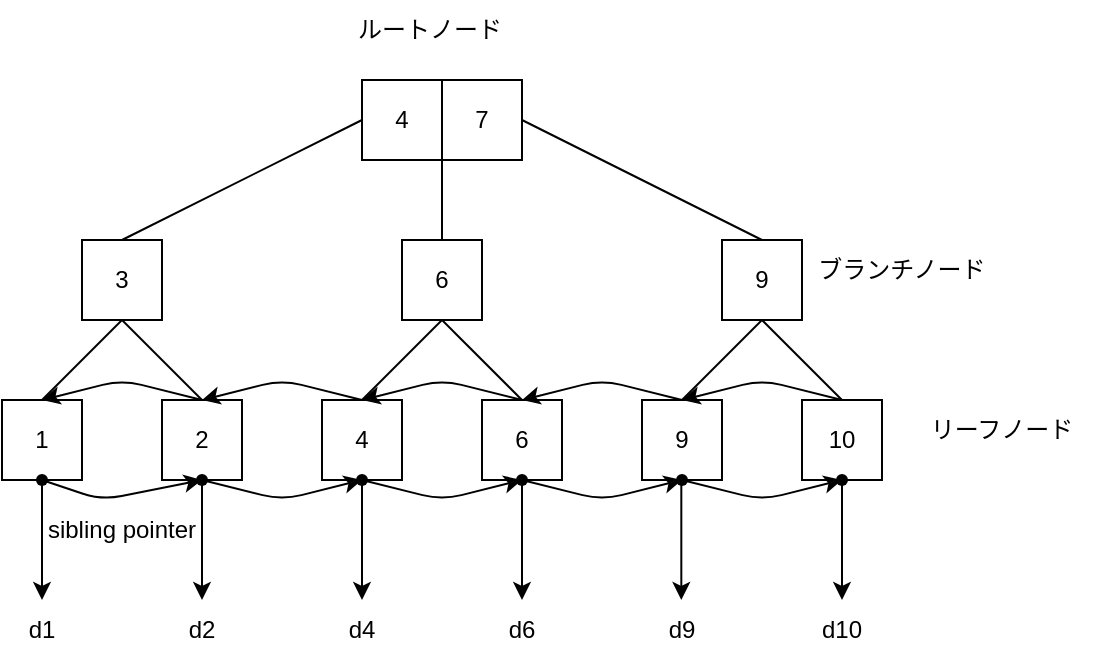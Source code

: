 <mxfile>
    <diagram id="GTHjB7Vr7Y0sIgGP5qa6" name="ページ1">
        <mxGraphModel dx="956" dy="376" grid="1" gridSize="10" guides="1" tooltips="1" connect="1" arrows="1" fold="1" page="1" pageScale="1" pageWidth="827" pageHeight="1169" background="#ffffff" math="0" shadow="0">
            <root>
                <mxCell id="0"/>
                <mxCell id="1" parent="0"/>
                <mxCell id="2" value="4" style="whiteSpace=wrap;html=1;aspect=fixed;" vertex="1" parent="1">
                    <mxGeometry x="340" y="80" width="40" height="40" as="geometry"/>
                </mxCell>
                <mxCell id="3" value="7" style="whiteSpace=wrap;html=1;aspect=fixed;" vertex="1" parent="1">
                    <mxGeometry x="380" y="80" width="40" height="40" as="geometry"/>
                </mxCell>
                <mxCell id="6" value="3" style="whiteSpace=wrap;html=1;aspect=fixed;" vertex="1" parent="1">
                    <mxGeometry x="200" y="160" width="40" height="40" as="geometry"/>
                </mxCell>
                <mxCell id="7" value="6" style="whiteSpace=wrap;html=1;aspect=fixed;" vertex="1" parent="1">
                    <mxGeometry x="360" y="160" width="40" height="40" as="geometry"/>
                </mxCell>
                <mxCell id="8" value="9" style="whiteSpace=wrap;html=1;aspect=fixed;" vertex="1" parent="1">
                    <mxGeometry x="520" y="160" width="40" height="40" as="geometry"/>
                </mxCell>
                <mxCell id="9" value="1" style="whiteSpace=wrap;html=1;aspect=fixed;" vertex="1" parent="1">
                    <mxGeometry x="160" y="240" width="40" height="40" as="geometry"/>
                </mxCell>
                <mxCell id="10" value="2" style="whiteSpace=wrap;html=1;aspect=fixed;" vertex="1" parent="1">
                    <mxGeometry x="240" y="240" width="40" height="40" as="geometry"/>
                </mxCell>
                <mxCell id="11" value="4" style="whiteSpace=wrap;html=1;aspect=fixed;" vertex="1" parent="1">
                    <mxGeometry x="320" y="240" width="40" height="40" as="geometry"/>
                </mxCell>
                <mxCell id="12" value="6" style="whiteSpace=wrap;html=1;aspect=fixed;" vertex="1" parent="1">
                    <mxGeometry x="400" y="240" width="40" height="40" as="geometry"/>
                </mxCell>
                <mxCell id="13" value="9" style="whiteSpace=wrap;html=1;aspect=fixed;" vertex="1" parent="1">
                    <mxGeometry x="480" y="240" width="40" height="40" as="geometry"/>
                </mxCell>
                <mxCell id="14" value="10" style="whiteSpace=wrap;html=1;aspect=fixed;" vertex="1" parent="1">
                    <mxGeometry x="560" y="240" width="40" height="40" as="geometry"/>
                </mxCell>
                <mxCell id="15" value="" style="endArrow=none;html=1;exitX=0.5;exitY=0;exitDx=0;exitDy=0;" edge="1" parent="1" source="6">
                    <mxGeometry width="50" height="50" relative="1" as="geometry">
                        <mxPoint x="290" y="150" as="sourcePoint"/>
                        <mxPoint x="340" y="100" as="targetPoint"/>
                    </mxGeometry>
                </mxCell>
                <mxCell id="16" value="" style="endArrow=none;html=1;exitX=0.5;exitY=0;exitDx=0;exitDy=0;entryX=1;entryY=0.5;entryDx=0;entryDy=0;" edge="1" parent="1" source="8" target="3">
                    <mxGeometry width="50" height="50" relative="1" as="geometry">
                        <mxPoint x="230" y="170" as="sourcePoint"/>
                        <mxPoint x="350" y="110" as="targetPoint"/>
                    </mxGeometry>
                </mxCell>
                <mxCell id="17" value="" style="endArrow=none;html=1;exitX=0.5;exitY=0;exitDx=0;exitDy=0;entryX=1;entryY=1;entryDx=0;entryDy=0;" edge="1" parent="1" source="7" target="2">
                    <mxGeometry width="50" height="50" relative="1" as="geometry">
                        <mxPoint x="240" y="180" as="sourcePoint"/>
                        <mxPoint x="360" y="120" as="targetPoint"/>
                    </mxGeometry>
                </mxCell>
                <mxCell id="18" value="" style="endArrow=none;html=1;exitX=0.5;exitY=0;exitDx=0;exitDy=0;entryX=0.5;entryY=1;entryDx=0;entryDy=0;" edge="1" parent="1" source="9" target="6">
                    <mxGeometry width="50" height="50" relative="1" as="geometry">
                        <mxPoint x="390" y="170" as="sourcePoint"/>
                        <mxPoint x="390" y="130" as="targetPoint"/>
                    </mxGeometry>
                </mxCell>
                <mxCell id="19" value="" style="endArrow=none;html=1;exitX=0.5;exitY=0;exitDx=0;exitDy=0;" edge="1" parent="1" source="10">
                    <mxGeometry width="50" height="50" relative="1" as="geometry">
                        <mxPoint x="190" y="250" as="sourcePoint"/>
                        <mxPoint x="220" y="200" as="targetPoint"/>
                    </mxGeometry>
                </mxCell>
                <mxCell id="20" value="" style="endArrow=none;html=1;exitX=0.5;exitY=0;exitDx=0;exitDy=0;entryX=0.5;entryY=1;entryDx=0;entryDy=0;" edge="1" parent="1" source="14" target="8">
                    <mxGeometry width="50" height="50" relative="1" as="geometry">
                        <mxPoint x="690" y="230" as="sourcePoint"/>
                        <mxPoint x="650" y="190" as="targetPoint"/>
                    </mxGeometry>
                </mxCell>
                <mxCell id="21" value="" style="endArrow=none;html=1;exitX=0.5;exitY=0;exitDx=0;exitDy=0;entryX=0.5;entryY=1;entryDx=0;entryDy=0;" edge="1" parent="1" source="13" target="8">
                    <mxGeometry width="50" height="50" relative="1" as="geometry">
                        <mxPoint x="550" y="260" as="sourcePoint"/>
                        <mxPoint x="510" y="220" as="targetPoint"/>
                    </mxGeometry>
                </mxCell>
                <mxCell id="22" value="" style="endArrow=none;html=1;exitX=0.5;exitY=0;exitDx=0;exitDy=0;entryX=0.5;entryY=1;entryDx=0;entryDy=0;" edge="1" parent="1" target="7">
                    <mxGeometry width="50" height="50" relative="1" as="geometry">
                        <mxPoint x="340" y="240" as="sourcePoint"/>
                        <mxPoint x="300" y="200" as="targetPoint"/>
                    </mxGeometry>
                </mxCell>
                <mxCell id="23" value="" style="endArrow=none;html=1;exitX=0.5;exitY=0;exitDx=0;exitDy=0;" edge="1" parent="1">
                    <mxGeometry width="50" height="50" relative="1" as="geometry">
                        <mxPoint x="420" y="240" as="sourcePoint"/>
                        <mxPoint x="380" y="200" as="targetPoint"/>
                    </mxGeometry>
                </mxCell>
                <mxCell id="24" value="ルートノード" style="text;html=1;strokeColor=none;fillColor=none;align=center;verticalAlign=middle;whiteSpace=wrap;rounded=0;" vertex="1" parent="1">
                    <mxGeometry x="334" y="40" width="80" height="30" as="geometry"/>
                </mxCell>
                <mxCell id="25" value="ブランチノード" style="text;html=1;strokeColor=none;fillColor=none;align=center;verticalAlign=middle;whiteSpace=wrap;rounded=0;" vertex="1" parent="1">
                    <mxGeometry x="560" y="160" width="100" height="30" as="geometry"/>
                </mxCell>
                <mxCell id="26" value="リーフノード" style="text;html=1;strokeColor=none;fillColor=none;align=center;verticalAlign=middle;whiteSpace=wrap;rounded=0;" vertex="1" parent="1">
                    <mxGeometry x="610" y="240" width="100" height="30" as="geometry"/>
                </mxCell>
                <mxCell id="27" value="" style="endArrow=classic;html=1;exitX=0.5;exitY=1;exitDx=0;exitDy=0;entryX=0.5;entryY=1;entryDx=0;entryDy=0;" edge="1" parent="1" source="9" target="10">
                    <mxGeometry width="50" height="50" relative="1" as="geometry">
                        <mxPoint x="195" y="340" as="sourcePoint"/>
                        <mxPoint x="245" y="290" as="targetPoint"/>
                        <Array as="points">
                            <mxPoint x="210" y="290"/>
                        </Array>
                    </mxGeometry>
                </mxCell>
                <mxCell id="28" value="" style="endArrow=classic;html=1;exitDx=0;exitDy=0;entryX=0.5;entryY=1;entryDx=0;entryDy=0;startArrow=none;" edge="1" parent="1" source="44">
                    <mxGeometry width="50" height="50" relative="1" as="geometry">
                        <mxPoint x="340" y="280" as="sourcePoint"/>
                        <mxPoint x="420" y="280" as="targetPoint"/>
                        <Array as="points">
                            <mxPoint x="380" y="290"/>
                        </Array>
                    </mxGeometry>
                </mxCell>
                <mxCell id="29" value="" style="endArrow=classic;html=1;exitX=0.5;exitY=1;exitDx=0;exitDy=0;entryX=0.5;entryY=1;entryDx=0;entryDy=0;" edge="1" parent="1">
                    <mxGeometry width="50" height="50" relative="1" as="geometry">
                        <mxPoint x="500" y="280" as="sourcePoint"/>
                        <mxPoint x="580" y="280" as="targetPoint"/>
                        <Array as="points">
                            <mxPoint x="540" y="290"/>
                        </Array>
                    </mxGeometry>
                </mxCell>
                <mxCell id="30" value="" style="endArrow=classic;html=1;exitX=0.5;exitY=1;exitDx=0;exitDy=0;entryX=0.5;entryY=1;entryDx=0;entryDy=0;" edge="1" parent="1">
                    <mxGeometry width="50" height="50" relative="1" as="geometry">
                        <mxPoint x="420" y="280" as="sourcePoint"/>
                        <mxPoint x="500" y="280" as="targetPoint"/>
                        <Array as="points">
                            <mxPoint x="460" y="290"/>
                        </Array>
                    </mxGeometry>
                </mxCell>
                <mxCell id="31" value="" style="endArrow=classic;html=1;exitDx=0;exitDy=0;entryX=0.5;entryY=1;entryDx=0;entryDy=0;startArrow=none;" edge="1" parent="1" source="42">
                    <mxGeometry width="50" height="50" relative="1" as="geometry">
                        <mxPoint x="260" y="280" as="sourcePoint"/>
                        <mxPoint x="340" y="280" as="targetPoint"/>
                        <Array as="points">
                            <mxPoint x="300" y="290"/>
                        </Array>
                    </mxGeometry>
                </mxCell>
                <mxCell id="33" value="" style="endArrow=classic;html=1;" edge="1" parent="1">
                    <mxGeometry width="50" height="50" relative="1" as="geometry">
                        <mxPoint x="260" y="240" as="sourcePoint"/>
                        <mxPoint x="180" y="240" as="targetPoint"/>
                        <Array as="points">
                            <mxPoint x="220" y="230"/>
                        </Array>
                    </mxGeometry>
                </mxCell>
                <mxCell id="35" value="" style="endArrow=classic;html=1;" edge="1" parent="1">
                    <mxGeometry width="50" height="50" relative="1" as="geometry">
                        <mxPoint x="340" y="240" as="sourcePoint"/>
                        <mxPoint x="260" y="240" as="targetPoint"/>
                        <Array as="points">
                            <mxPoint x="300" y="230"/>
                        </Array>
                    </mxGeometry>
                </mxCell>
                <mxCell id="36" value="" style="endArrow=classic;html=1;" edge="1" parent="1">
                    <mxGeometry width="50" height="50" relative="1" as="geometry">
                        <mxPoint x="420" y="240" as="sourcePoint"/>
                        <mxPoint x="340" y="240" as="targetPoint"/>
                        <Array as="points">
                            <mxPoint x="380" y="230"/>
                        </Array>
                    </mxGeometry>
                </mxCell>
                <mxCell id="37" value="" style="endArrow=classic;html=1;" edge="1" parent="1">
                    <mxGeometry width="50" height="50" relative="1" as="geometry">
                        <mxPoint x="500" y="240" as="sourcePoint"/>
                        <mxPoint x="420" y="240" as="targetPoint"/>
                        <Array as="points">
                            <mxPoint x="460" y="230"/>
                        </Array>
                    </mxGeometry>
                </mxCell>
                <mxCell id="38" value="" style="endArrow=classic;html=1;" edge="1" parent="1">
                    <mxGeometry width="50" height="50" relative="1" as="geometry">
                        <mxPoint x="580" y="240" as="sourcePoint"/>
                        <mxPoint x="500" y="240" as="targetPoint"/>
                        <Array as="points">
                            <mxPoint x="540" y="230"/>
                        </Array>
                    </mxGeometry>
                </mxCell>
                <mxCell id="40" value="" style="shape=waypoint;sketch=0;fillStyle=solid;size=6;pointerEvents=1;points=[];fillColor=none;resizable=0;rotatable=0;perimeter=centerPerimeter;snapToPoint=1;" vertex="1" parent="1">
                    <mxGeometry x="170" y="270" width="20" height="20" as="geometry"/>
                </mxCell>
                <mxCell id="41" value="" style="endArrow=classic;html=1;" edge="1" parent="1" source="40">
                    <mxGeometry width="50" height="50" relative="1" as="geometry">
                        <mxPoint x="200" y="370" as="sourcePoint"/>
                        <mxPoint x="180" y="340" as="targetPoint"/>
                    </mxGeometry>
                </mxCell>
                <mxCell id="39" value="sibling pointer" style="text;html=1;strokeColor=none;fillColor=none;align=center;verticalAlign=middle;whiteSpace=wrap;rounded=0;" vertex="1" parent="1">
                    <mxGeometry x="180" y="290" width="80" height="30" as="geometry"/>
                </mxCell>
                <mxCell id="43" value="" style="endArrow=none;html=1;exitX=0.5;exitY=1;exitDx=0;exitDy=0;entryDx=0;entryDy=0;" edge="1" parent="1" target="42">
                    <mxGeometry width="50" height="50" relative="1" as="geometry">
                        <mxPoint x="260" y="280" as="sourcePoint"/>
                        <mxPoint x="340" y="280" as="targetPoint"/>
                        <Array as="points"/>
                    </mxGeometry>
                </mxCell>
                <mxCell id="42" value="" style="shape=waypoint;sketch=0;fillStyle=solid;size=6;pointerEvents=1;points=[];fillColor=none;resizable=0;rotatable=0;perimeter=centerPerimeter;snapToPoint=1;" vertex="1" parent="1">
                    <mxGeometry x="250" y="270" width="20" height="20" as="geometry"/>
                </mxCell>
                <mxCell id="45" value="" style="endArrow=none;html=1;exitX=0.5;exitY=1;exitDx=0;exitDy=0;entryDx=0;entryDy=0;" edge="1" parent="1" target="44">
                    <mxGeometry width="50" height="50" relative="1" as="geometry">
                        <mxPoint x="340" y="280" as="sourcePoint"/>
                        <mxPoint x="420" y="280" as="targetPoint"/>
                        <Array as="points"/>
                    </mxGeometry>
                </mxCell>
                <mxCell id="44" value="" style="shape=waypoint;sketch=0;fillStyle=solid;size=6;pointerEvents=1;points=[];fillColor=none;resizable=0;rotatable=0;perimeter=centerPerimeter;snapToPoint=1;" vertex="1" parent="1">
                    <mxGeometry x="330" y="270" width="20" height="20" as="geometry"/>
                </mxCell>
                <mxCell id="46" value="" style="shape=waypoint;sketch=0;fillStyle=solid;size=6;pointerEvents=1;points=[];fillColor=none;resizable=0;rotatable=0;perimeter=centerPerimeter;snapToPoint=1;" vertex="1" parent="1">
                    <mxGeometry x="490" y="270" width="20" height="20" as="geometry"/>
                </mxCell>
                <mxCell id="47" value="" style="shape=waypoint;sketch=0;fillStyle=solid;size=6;pointerEvents=1;points=[];fillColor=none;resizable=0;rotatable=0;perimeter=centerPerimeter;snapToPoint=1;" vertex="1" parent="1">
                    <mxGeometry x="410" y="270" width="20" height="20" as="geometry"/>
                </mxCell>
                <mxCell id="49" value="" style="shape=waypoint;sketch=0;fillStyle=solid;size=6;pointerEvents=1;points=[];fillColor=none;resizable=0;rotatable=0;perimeter=centerPerimeter;snapToPoint=1;" vertex="1" parent="1">
                    <mxGeometry x="570" y="270" width="20" height="20" as="geometry"/>
                </mxCell>
                <mxCell id="50" value="" style="endArrow=classic;html=1;exitX=0.44;exitY=0.66;exitDx=0;exitDy=0;exitPerimeter=0;" edge="1" parent="1" source="44">
                    <mxGeometry width="50" height="50" relative="1" as="geometry">
                        <mxPoint x="340" y="300" as="sourcePoint"/>
                        <mxPoint x="340" y="340" as="targetPoint"/>
                    </mxGeometry>
                </mxCell>
                <mxCell id="51" value="" style="endArrow=classic;html=1;" edge="1" parent="1">
                    <mxGeometry width="50" height="50" relative="1" as="geometry">
                        <mxPoint x="420" y="280" as="sourcePoint"/>
                        <mxPoint x="420" y="340" as="targetPoint"/>
                    </mxGeometry>
                </mxCell>
                <mxCell id="52" value="" style="endArrow=classic;html=1;" edge="1" parent="1">
                    <mxGeometry width="50" height="50" relative="1" as="geometry">
                        <mxPoint x="499.66" y="280" as="sourcePoint"/>
                        <mxPoint x="499.66" y="340" as="targetPoint"/>
                    </mxGeometry>
                </mxCell>
                <mxCell id="53" value="" style="endArrow=classic;html=1;entryX=0.5;entryY=0;entryDx=0;entryDy=0;" edge="1" parent="1" source="49" target="61">
                    <mxGeometry width="50" height="50" relative="1" as="geometry">
                        <mxPoint x="589.66" y="280" as="sourcePoint"/>
                        <mxPoint x="589.66" y="340" as="targetPoint"/>
                    </mxGeometry>
                </mxCell>
                <mxCell id="54" value="" style="endArrow=classic;html=1;" edge="1" parent="1">
                    <mxGeometry width="50" height="50" relative="1" as="geometry">
                        <mxPoint x="260" y="280" as="sourcePoint"/>
                        <mxPoint x="260" y="340" as="targetPoint"/>
                    </mxGeometry>
                </mxCell>
                <mxCell id="55" value="d1" style="text;html=1;strokeColor=none;fillColor=none;align=center;verticalAlign=middle;whiteSpace=wrap;rounded=0;" vertex="1" parent="1">
                    <mxGeometry x="160" y="340" width="40" height="30" as="geometry"/>
                </mxCell>
                <mxCell id="57" value="d9" style="text;html=1;strokeColor=none;fillColor=none;align=center;verticalAlign=middle;whiteSpace=wrap;rounded=0;" vertex="1" parent="1">
                    <mxGeometry x="480" y="340" width="40" height="30" as="geometry"/>
                </mxCell>
                <mxCell id="58" value="d6" style="text;html=1;strokeColor=none;fillColor=none;align=center;verticalAlign=middle;whiteSpace=wrap;rounded=0;" vertex="1" parent="1">
                    <mxGeometry x="400" y="340" width="40" height="30" as="geometry"/>
                </mxCell>
                <mxCell id="59" value="d2" style="text;html=1;strokeColor=none;fillColor=none;align=center;verticalAlign=middle;whiteSpace=wrap;rounded=0;" vertex="1" parent="1">
                    <mxGeometry x="240" y="340" width="40" height="30" as="geometry"/>
                </mxCell>
                <mxCell id="60" value="d4" style="text;html=1;strokeColor=none;fillColor=none;align=center;verticalAlign=middle;whiteSpace=wrap;rounded=0;" vertex="1" parent="1">
                    <mxGeometry x="320" y="340" width="40" height="30" as="geometry"/>
                </mxCell>
                <mxCell id="61" value="d10" style="text;html=1;strokeColor=none;fillColor=none;align=center;verticalAlign=middle;whiteSpace=wrap;rounded=0;" vertex="1" parent="1">
                    <mxGeometry x="560" y="340" width="40" height="30" as="geometry"/>
                </mxCell>
            </root>
        </mxGraphModel>
    </diagram>
</mxfile>